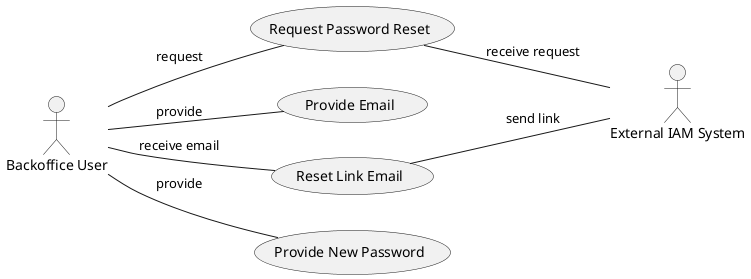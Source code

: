 "@startuml Use Case Diagram for US 5.1.2"

left to right direction

actor "Backoffice User" as user
actor "External IAM System" as IAM

usecase "Request Password Reset" as request
usecase "Provide Email" as provide_email
usecase "Reset Link Email" as reset_email
usecase "Provide New Password" as provide_password

user -- request : request
request -- IAM : "receive request"

user -- provide_email : provide

user -- reset_email : "receive email"
reset_email -- IAM : "send link"

user -- provide_password : provide

@enduml